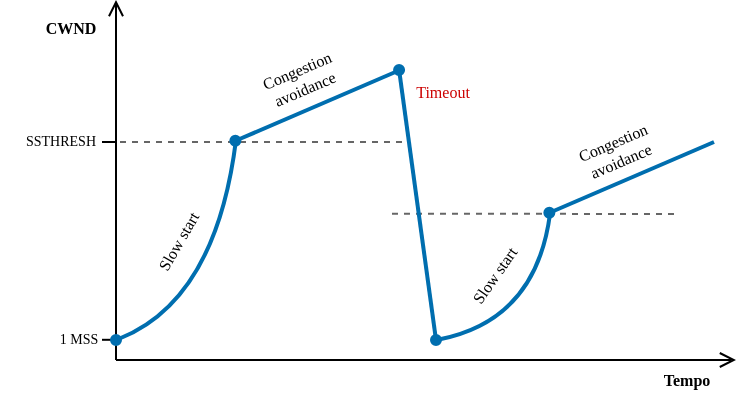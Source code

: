 <mxfile version="20.2.3" type="device"><diagram id="AzqDClET7dcJzGsHR13M" name="Page-1"><mxGraphModel dx="512" dy="339" grid="1" gridSize="10" guides="1" tooltips="1" connect="1" arrows="1" fold="1" page="1" pageScale="1" pageWidth="827" pageHeight="1169" math="0" shadow="0"><root><mxCell id="0"/><mxCell id="1" parent="0"/><mxCell id="4LlHewgeZpNHde9opoDH-4" value="" style="endArrow=none;dashed=1;html=1;strokeWidth=1;rounded=0;shadow=0;fontFamily=Bahnschrift;fontSize=8;fontColor=#000000;startSize=0;endSize=6;sourcePerimeterSpacing=0;jumpSize=6;strokeColor=#000000;opacity=60;" parent="1" edge="1"><mxGeometry width="50" height="50" relative="1" as="geometry"><mxPoint x="378" y="206.83" as="sourcePoint"/><mxPoint x="520" y="207" as="targetPoint"/></mxGeometry></mxCell><mxCell id="uaC6J0QnaKZKQnQRaUaz-80" value="" style="endArrow=none;dashed=1;html=1;strokeWidth=1;rounded=0;shadow=0;fontFamily=Bahnschrift;fontSize=8;fontColor=#000000;startSize=0;endSize=6;sourcePerimeterSpacing=0;jumpSize=6;strokeColor=#000000;opacity=60;" parent="1" edge="1"><mxGeometry width="50" height="50" relative="1" as="geometry"><mxPoint x="242" y="171" as="sourcePoint"/><mxPoint x="385" y="171" as="targetPoint"/></mxGeometry></mxCell><mxCell id="uaC6J0QnaKZKQnQRaUaz-74" value="" style="endArrow=open;html=1;rounded=0;fontFamily=Bahnschrift;fontSize=8;fontColor=#000000;startSize=14;endSize=6;strokeColor=#000000;curved=1;strokeWidth=1;endFill=0;" parent="1" edge="1"><mxGeometry width="50" height="50" relative="1" as="geometry"><mxPoint x="240" y="280" as="sourcePoint"/><mxPoint x="240" y="100" as="targetPoint"/></mxGeometry></mxCell><mxCell id="uaC6J0QnaKZKQnQRaUaz-75" value="" style="endArrow=open;html=1;rounded=0;fontFamily=Bahnschrift;fontSize=8;fontColor=#000000;startSize=14;endSize=6;strokeColor=#000000;curved=1;strokeWidth=1;endFill=0;" parent="1" edge="1"><mxGeometry width="50" height="50" relative="1" as="geometry"><mxPoint x="240" y="280" as="sourcePoint"/><mxPoint x="550" y="280" as="targetPoint"/></mxGeometry></mxCell><mxCell id="uaC6J0QnaKZKQnQRaUaz-78" value="Slow start" style="text;html=1;align=center;verticalAlign=middle;resizable=0;points=[];autosize=1;strokeColor=none;fillColor=none;fontSize=8;fontFamily=Bahnschrift;fontColor=#000000;rotation=-60;" parent="1" vertex="1"><mxGeometry x="241" y="211" width="60" height="20" as="geometry"/></mxCell><mxCell id="uaC6J0QnaKZKQnQRaUaz-79" value="&lt;div&gt;Congestion&lt;/div&gt;&lt;div&gt;avoidance&lt;/div&gt;" style="text;html=1;align=center;verticalAlign=middle;resizable=0;points=[];autosize=1;strokeColor=none;fillColor=none;fontSize=8;fontFamily=Bahnschrift;fontColor=#000000;rotation=-23.2;" parent="1" vertex="1"><mxGeometry x="302" y="125" width="60" height="30" as="geometry"/></mxCell><mxCell id="uaC6J0QnaKZKQnQRaUaz-82" value="1 MSS" style="text;html=1;align=center;verticalAlign=middle;resizable=0;points=[];autosize=1;strokeColor=none;fillColor=none;fontSize=7;fontFamily=Bahnschrift;fontColor=#000000;" parent="1" vertex="1"><mxGeometry x="201" y="260" width="40" height="20" as="geometry"/></mxCell><mxCell id="uaC6J0QnaKZKQnQRaUaz-83" value="" style="endArrow=none;html=1;rounded=0;shadow=0;fontFamily=Bahnschrift;fontSize=8;fontColor=#000000;startSize=0;endSize=6;sourcePerimeterSpacing=0;strokeColor=#000000;strokeWidth=1;jumpSize=6;" parent="1" edge="1"><mxGeometry width="50" height="50" relative="1" as="geometry"><mxPoint x="233" y="171" as="sourcePoint"/><mxPoint x="240" y="171" as="targetPoint"/></mxGeometry></mxCell><mxCell id="uaC6J0QnaKZKQnQRaUaz-84" value="" style="endArrow=none;html=1;rounded=0;shadow=0;fontFamily=Bahnschrift;fontSize=8;fontColor=#000000;startSize=0;endSize=6;sourcePerimeterSpacing=0;strokeColor=#000000;strokeWidth=1;jumpSize=6;" parent="1" edge="1"><mxGeometry width="50" height="50" relative="1" as="geometry"><mxPoint x="233" y="269.9" as="sourcePoint"/><mxPoint x="240" y="269.9" as="targetPoint"/></mxGeometry></mxCell><mxCell id="uaC6J0QnaKZKQnQRaUaz-85" value="CWND" style="text;html=1;align=center;verticalAlign=middle;resizable=0;points=[];autosize=1;strokeColor=none;fillColor=none;fontSize=8;fontFamily=Bahnschrift;fontColor=#000000;fontStyle=1" parent="1" vertex="1"><mxGeometry x="192" y="104" width="50" height="20" as="geometry"/></mxCell><mxCell id="uaC6J0QnaKZKQnQRaUaz-86" value="Tempo" style="text;html=1;align=center;verticalAlign=middle;resizable=0;points=[];autosize=1;strokeColor=none;fillColor=none;fontSize=8;fontFamily=Bahnschrift;fontColor=#000000;fontStyle=1" parent="1" vertex="1"><mxGeometry x="500" y="280" width="50" height="20" as="geometry"/></mxCell><mxCell id="uaC6J0QnaKZKQnQRaUaz-76" value="" style="endArrow=none;html=1;rounded=0;fontFamily=Bahnschrift;fontSize=8;fontColor=#000000;startSize=4;endSize=14;strokeColor=#006EAF;strokeWidth=2;curved=1;fillColor=#1ba1e2;startArrow=oval;startFill=1;" parent="1" edge="1"><mxGeometry width="50" height="50" relative="1" as="geometry"><mxPoint x="240" y="270" as="sourcePoint"/><mxPoint x="300" y="170" as="targetPoint"/><Array as="points"><mxPoint x="290" y="250"/></Array></mxGeometry></mxCell><mxCell id="4LlHewgeZpNHde9opoDH-2" value="" style="endArrow=none;html=1;fontFamily=Bahnschrift;fontSize=8;fontColor=#000000;startSize=0;endSize=14;strokeColor=#006EAF;strokeWidth=2;fillColor=#1ba1e2;rounded=0;jumpSize=6;shadow=0;sourcePerimeterSpacing=0;startArrow=circle;startFill=1;" parent="1" edge="1"><mxGeometry width="50" height="50" relative="1" as="geometry"><mxPoint x="381" y="131" as="sourcePoint"/><mxPoint x="400" y="270" as="targetPoint"/></mxGeometry></mxCell><mxCell id="4LlHewgeZpNHde9opoDH-3" value="" style="endArrow=none;html=1;rounded=0;fontFamily=Bahnschrift;fontSize=8;fontColor=#000000;startSize=4;endSize=14;strokeColor=#006EAF;strokeWidth=2;curved=1;fillColor=#1ba1e2;startArrow=oval;startFill=1;" parent="1" edge="1"><mxGeometry width="50" height="50" relative="1" as="geometry"><mxPoint x="400" y="270" as="sourcePoint"/><mxPoint x="457" y="207" as="targetPoint"/><Array as="points"><mxPoint x="450" y="260"/></Array></mxGeometry></mxCell><mxCell id="4LlHewgeZpNHde9opoDH-7" value="Timeout" style="text;html=1;align=center;verticalAlign=middle;resizable=0;points=[];autosize=1;strokeColor=none;fillColor=none;fontSize=8;fontFamily=Bahnschrift;fontColor=#CC0000;rotation=0;" parent="1" vertex="1"><mxGeometry x="378" y="136" width="50" height="20" as="geometry"/></mxCell><mxCell id="4LlHewgeZpNHde9opoDH-9" value="SSTHRESH" style="text;html=1;align=center;verticalAlign=middle;resizable=0;points=[];autosize=1;strokeColor=none;fillColor=none;fontSize=7;fontFamily=Bahnschrift;fontColor=#000000;" parent="1" vertex="1"><mxGeometry x="182" y="161" width="60" height="20" as="geometry"/></mxCell><mxCell id="4LlHewgeZpNHde9opoDH-11" value="Slow start" style="text;html=1;align=center;verticalAlign=middle;resizable=0;points=[];autosize=1;strokeColor=none;fillColor=none;fontSize=8;fontFamily=Bahnschrift;fontColor=#000000;rotation=-55;" parent="1" vertex="1"><mxGeometry x="399" y="228" width="60" height="20" as="geometry"/></mxCell><mxCell id="uaC6J0QnaKZKQnQRaUaz-77" value="" style="endArrow=none;html=1;fontFamily=Bahnschrift;fontSize=8;fontColor=#000000;startSize=0;endSize=14;strokeColor=#006EAF;strokeWidth=2;fillColor=#1ba1e2;rounded=0;jumpSize=6;shadow=0;sourcePerimeterSpacing=0;startArrow=circle;startFill=1;" parent="1" edge="1"><mxGeometry width="50" height="50" relative="1" as="geometry"><mxPoint x="296" y="172" as="sourcePoint"/><mxPoint x="382" y="135" as="targetPoint"/></mxGeometry></mxCell><mxCell id="4LlHewgeZpNHde9opoDH-13" value="&lt;div&gt;Congestion&lt;/div&gt;&lt;div&gt;avoidance&lt;/div&gt;" style="text;html=1;align=center;verticalAlign=middle;resizable=0;points=[];autosize=1;strokeColor=none;fillColor=none;fontSize=8;fontFamily=Bahnschrift;fontColor=#000000;rotation=-23.2;" parent="1" vertex="1"><mxGeometry x="460" y="161" width="60" height="30" as="geometry"/></mxCell><mxCell id="4LlHewgeZpNHde9opoDH-14" value="" style="endArrow=none;html=1;fontFamily=Bahnschrift;fontSize=8;fontColor=#000000;startSize=0;endSize=14;strokeColor=#006EAF;strokeWidth=2;fillColor=#1ba1e2;rounded=0;jumpSize=6;shadow=0;sourcePerimeterSpacing=0;startArrow=circle;startFill=1;" parent="1" edge="1"><mxGeometry width="50" height="50" relative="1" as="geometry"><mxPoint x="453" y="208" as="sourcePoint"/><mxPoint x="539" y="171" as="targetPoint"/></mxGeometry></mxCell></root></mxGraphModel></diagram></mxfile>